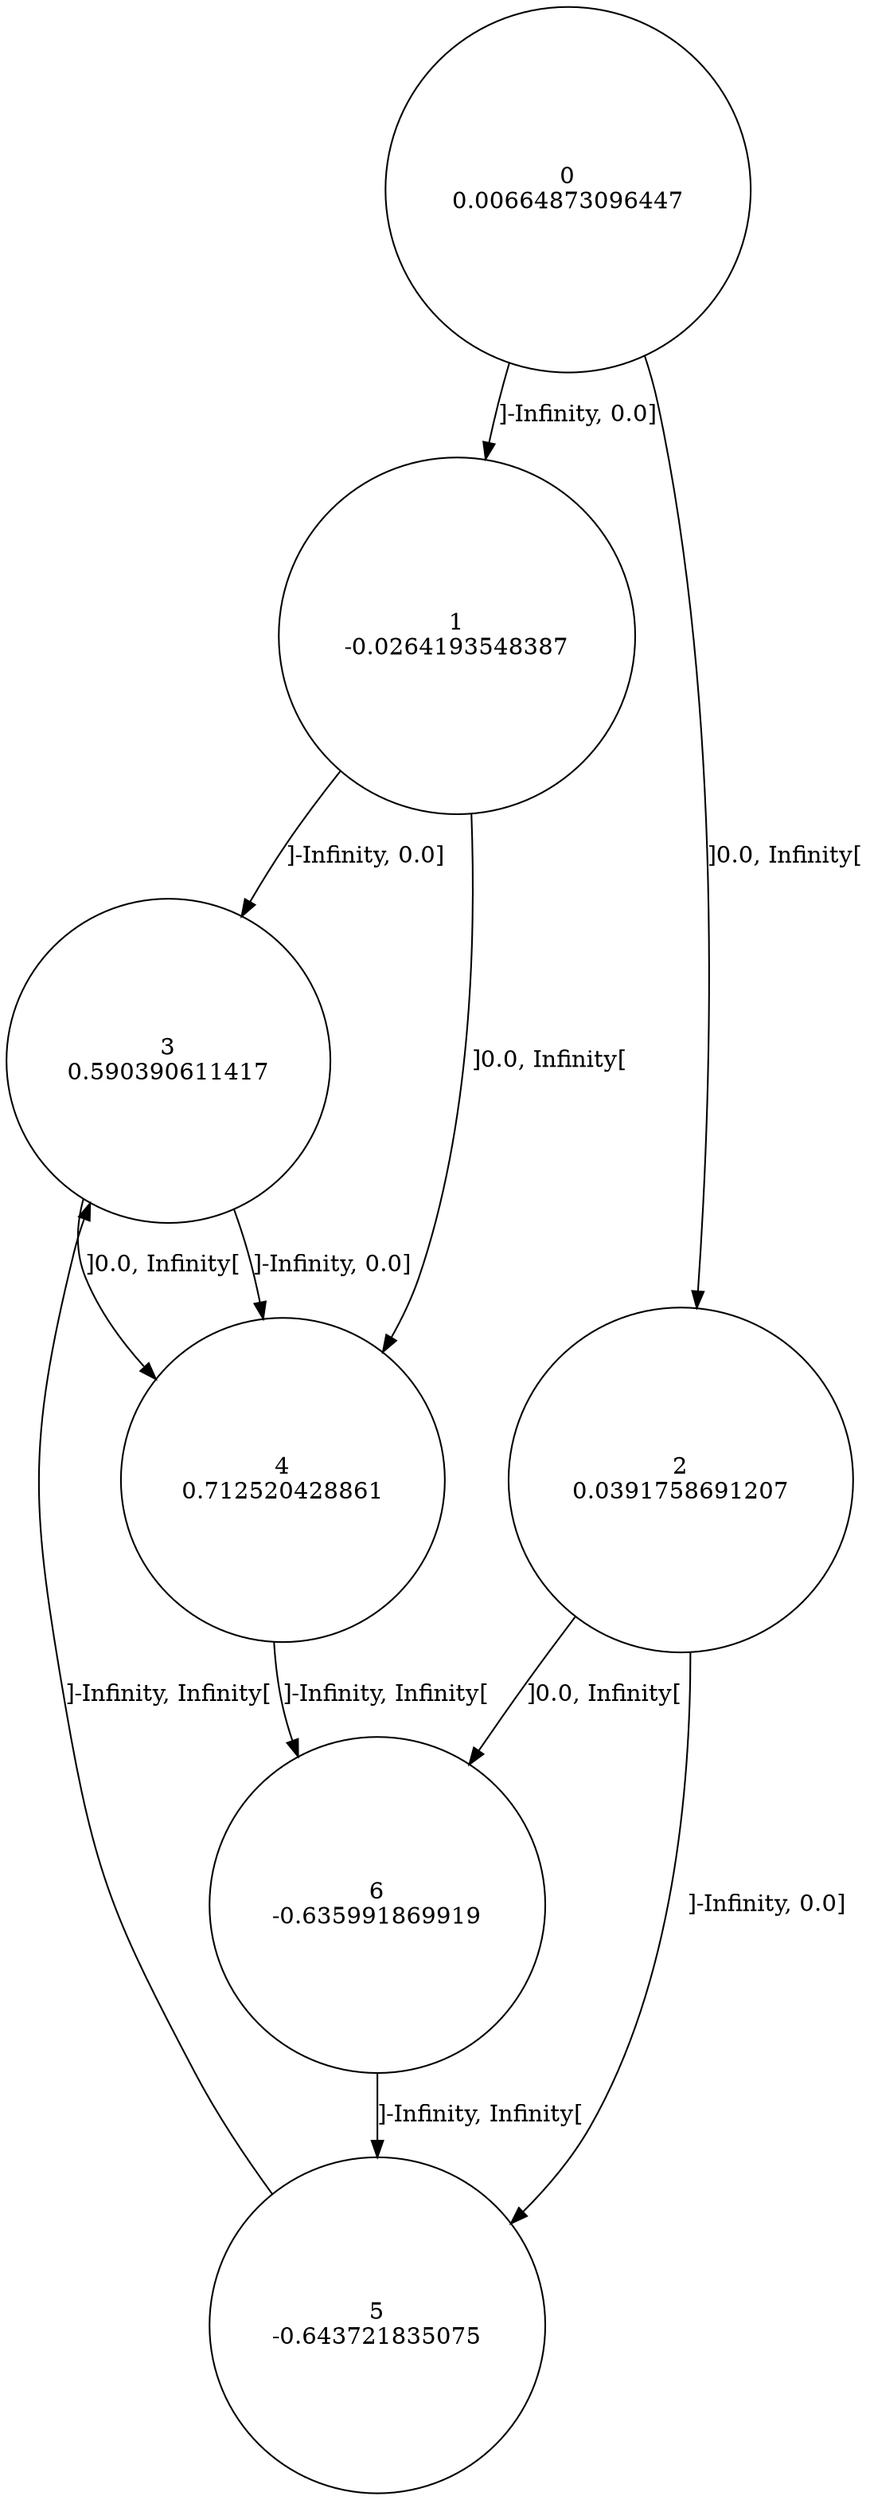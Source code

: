digraph a {
0 [shape=circle, label="0\n0.00664873096447"];
	0 -> 1 [label="]-Infinity, 0.0]"];
	0 -> 2 [label="]0.0, Infinity["];
1 [shape=circle, label="1\n-0.0264193548387"];
	1 -> 3 [label="]-Infinity, 0.0]"];
	1 -> 4 [label="]0.0, Infinity["];
2 [shape=circle, label="2\n0.0391758691207"];
	2 -> 5 [label="]-Infinity, 0.0]"];
	2 -> 6 [label="]0.0, Infinity["];
3 [shape=circle, label="3\n0.590390611417"];
	3 -> 4 [label="]-Infinity, 0.0]"];
	3 -> 4 [label="]0.0, Infinity["];
4 [shape=circle, label="4\n0.712520428861"];
	4 -> 6 [label="]-Infinity, Infinity["];
5 [shape=circle, label="5\n-0.643721835075"];
	5 -> 3 [label="]-Infinity, Infinity["];
6 [shape=circle, label="6\n-0.635991869919"];
	6 -> 5 [label="]-Infinity, Infinity["];
}